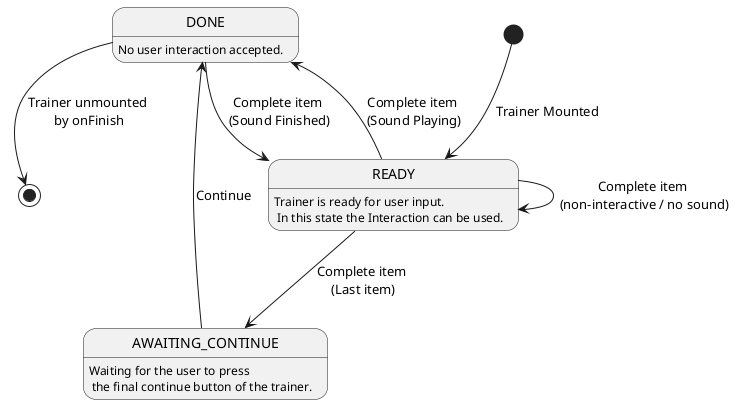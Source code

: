 @startuml trainer-state

[*] --> READY : Trainer Mounted
READY: Trainer is ready for user input. \n In this state the Interaction can be used.
READY -left-> DONE : Complete item \n(Sound Playing)
READY --> READY : Complete item \n(non-interactive / no sound)
DONE --> READY : Complete item \n(Sound Finished)
READY --> AWAITING_CONTINUE : Complete item \n(Last item)
AWAITING_CONTINUE --> DONE : Continue

AWAITING_CONTINUE: Waiting for the user to press \n the final continue button of the trainer. 

DONE: No user interaction accepted.
DONE --> [*] : Trainer unmounted \nby onFinish

@enduml